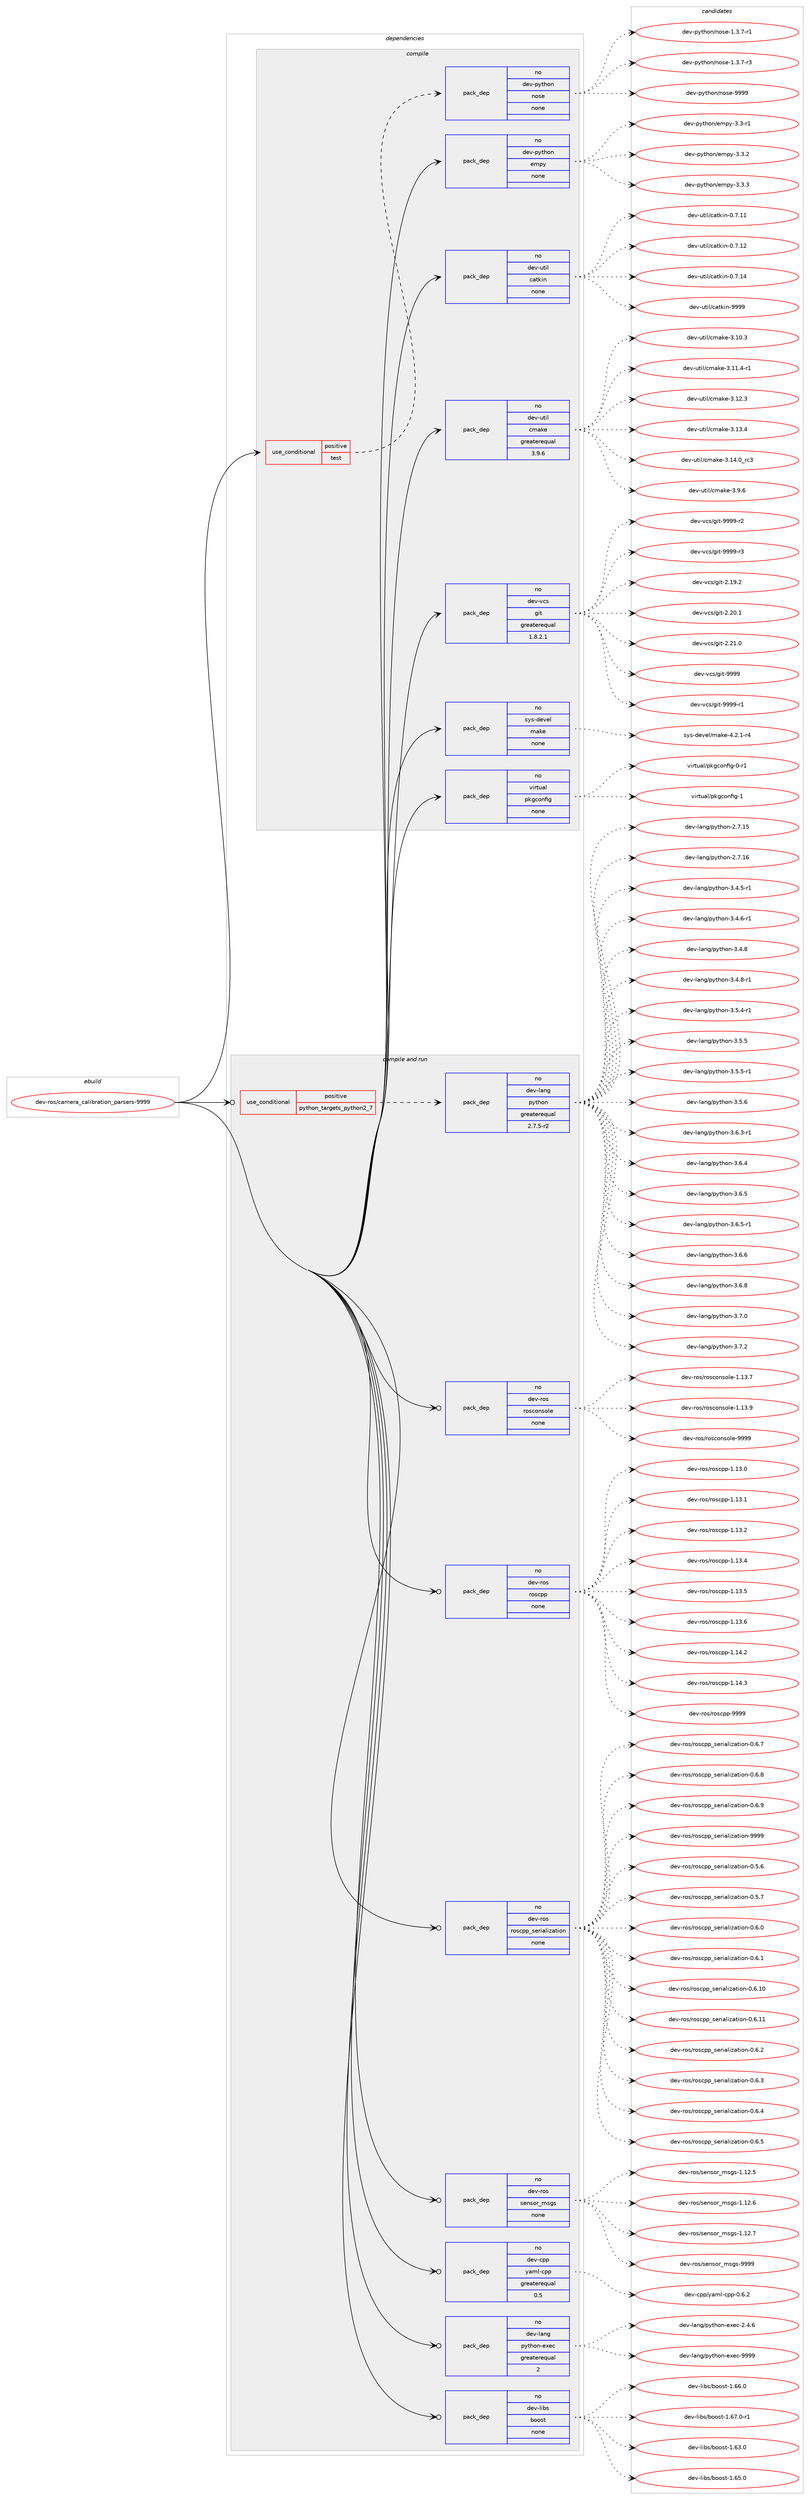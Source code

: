 digraph prolog {

# *************
# Graph options
# *************

newrank=true;
concentrate=true;
compound=true;
graph [rankdir=LR,fontname=Helvetica,fontsize=10,ranksep=1.5];#, ranksep=2.5, nodesep=0.2];
edge  [arrowhead=vee];
node  [fontname=Helvetica,fontsize=10];

# **********
# The ebuild
# **********

subgraph cluster_leftcol {
color=gray;
rank=same;
label=<<i>ebuild</i>>;
id [label="dev-ros/camera_calibration_parsers-9999", color=red, width=4, href="../dev-ros/camera_calibration_parsers-9999.svg"];
}

# ****************
# The dependencies
# ****************

subgraph cluster_midcol {
color=gray;
label=<<i>dependencies</i>>;
subgraph cluster_compile {
fillcolor="#eeeeee";
style=filled;
label=<<i>compile</i>>;
subgraph cond388030 {
dependency1452791 [label=<<TABLE BORDER="0" CELLBORDER="1" CELLSPACING="0" CELLPADDING="4"><TR><TD ROWSPAN="3" CELLPADDING="10">use_conditional</TD></TR><TR><TD>positive</TD></TR><TR><TD>test</TD></TR></TABLE>>, shape=none, color=red];
subgraph pack1041371 {
dependency1452792 [label=<<TABLE BORDER="0" CELLBORDER="1" CELLSPACING="0" CELLPADDING="4" WIDTH="220"><TR><TD ROWSPAN="6" CELLPADDING="30">pack_dep</TD></TR><TR><TD WIDTH="110">no</TD></TR><TR><TD>dev-python</TD></TR><TR><TD>nose</TD></TR><TR><TD>none</TD></TR><TR><TD></TD></TR></TABLE>>, shape=none, color=blue];
}
dependency1452791:e -> dependency1452792:w [weight=20,style="dashed",arrowhead="vee"];
}
id:e -> dependency1452791:w [weight=20,style="solid",arrowhead="vee"];
subgraph pack1041372 {
dependency1452793 [label=<<TABLE BORDER="0" CELLBORDER="1" CELLSPACING="0" CELLPADDING="4" WIDTH="220"><TR><TD ROWSPAN="6" CELLPADDING="30">pack_dep</TD></TR><TR><TD WIDTH="110">no</TD></TR><TR><TD>dev-python</TD></TR><TR><TD>empy</TD></TR><TR><TD>none</TD></TR><TR><TD></TD></TR></TABLE>>, shape=none, color=blue];
}
id:e -> dependency1452793:w [weight=20,style="solid",arrowhead="vee"];
subgraph pack1041373 {
dependency1452794 [label=<<TABLE BORDER="0" CELLBORDER="1" CELLSPACING="0" CELLPADDING="4" WIDTH="220"><TR><TD ROWSPAN="6" CELLPADDING="30">pack_dep</TD></TR><TR><TD WIDTH="110">no</TD></TR><TR><TD>dev-util</TD></TR><TR><TD>catkin</TD></TR><TR><TD>none</TD></TR><TR><TD></TD></TR></TABLE>>, shape=none, color=blue];
}
id:e -> dependency1452794:w [weight=20,style="solid",arrowhead="vee"];
subgraph pack1041374 {
dependency1452795 [label=<<TABLE BORDER="0" CELLBORDER="1" CELLSPACING="0" CELLPADDING="4" WIDTH="220"><TR><TD ROWSPAN="6" CELLPADDING="30">pack_dep</TD></TR><TR><TD WIDTH="110">no</TD></TR><TR><TD>dev-util</TD></TR><TR><TD>cmake</TD></TR><TR><TD>greaterequal</TD></TR><TR><TD>3.9.6</TD></TR></TABLE>>, shape=none, color=blue];
}
id:e -> dependency1452795:w [weight=20,style="solid",arrowhead="vee"];
subgraph pack1041375 {
dependency1452796 [label=<<TABLE BORDER="0" CELLBORDER="1" CELLSPACING="0" CELLPADDING="4" WIDTH="220"><TR><TD ROWSPAN="6" CELLPADDING="30">pack_dep</TD></TR><TR><TD WIDTH="110">no</TD></TR><TR><TD>dev-vcs</TD></TR><TR><TD>git</TD></TR><TR><TD>greaterequal</TD></TR><TR><TD>1.8.2.1</TD></TR></TABLE>>, shape=none, color=blue];
}
id:e -> dependency1452796:w [weight=20,style="solid",arrowhead="vee"];
subgraph pack1041376 {
dependency1452797 [label=<<TABLE BORDER="0" CELLBORDER="1" CELLSPACING="0" CELLPADDING="4" WIDTH="220"><TR><TD ROWSPAN="6" CELLPADDING="30">pack_dep</TD></TR><TR><TD WIDTH="110">no</TD></TR><TR><TD>sys-devel</TD></TR><TR><TD>make</TD></TR><TR><TD>none</TD></TR><TR><TD></TD></TR></TABLE>>, shape=none, color=blue];
}
id:e -> dependency1452797:w [weight=20,style="solid",arrowhead="vee"];
subgraph pack1041377 {
dependency1452798 [label=<<TABLE BORDER="0" CELLBORDER="1" CELLSPACING="0" CELLPADDING="4" WIDTH="220"><TR><TD ROWSPAN="6" CELLPADDING="30">pack_dep</TD></TR><TR><TD WIDTH="110">no</TD></TR><TR><TD>virtual</TD></TR><TR><TD>pkgconfig</TD></TR><TR><TD>none</TD></TR><TR><TD></TD></TR></TABLE>>, shape=none, color=blue];
}
id:e -> dependency1452798:w [weight=20,style="solid",arrowhead="vee"];
}
subgraph cluster_compileandrun {
fillcolor="#eeeeee";
style=filled;
label=<<i>compile and run</i>>;
subgraph cond388031 {
dependency1452799 [label=<<TABLE BORDER="0" CELLBORDER="1" CELLSPACING="0" CELLPADDING="4"><TR><TD ROWSPAN="3" CELLPADDING="10">use_conditional</TD></TR><TR><TD>positive</TD></TR><TR><TD>python_targets_python2_7</TD></TR></TABLE>>, shape=none, color=red];
subgraph pack1041378 {
dependency1452800 [label=<<TABLE BORDER="0" CELLBORDER="1" CELLSPACING="0" CELLPADDING="4" WIDTH="220"><TR><TD ROWSPAN="6" CELLPADDING="30">pack_dep</TD></TR><TR><TD WIDTH="110">no</TD></TR><TR><TD>dev-lang</TD></TR><TR><TD>python</TD></TR><TR><TD>greaterequal</TD></TR><TR><TD>2.7.5-r2</TD></TR></TABLE>>, shape=none, color=blue];
}
dependency1452799:e -> dependency1452800:w [weight=20,style="dashed",arrowhead="vee"];
}
id:e -> dependency1452799:w [weight=20,style="solid",arrowhead="odotvee"];
subgraph pack1041379 {
dependency1452801 [label=<<TABLE BORDER="0" CELLBORDER="1" CELLSPACING="0" CELLPADDING="4" WIDTH="220"><TR><TD ROWSPAN="6" CELLPADDING="30">pack_dep</TD></TR><TR><TD WIDTH="110">no</TD></TR><TR><TD>dev-cpp</TD></TR><TR><TD>yaml-cpp</TD></TR><TR><TD>greaterequal</TD></TR><TR><TD>0.5</TD></TR></TABLE>>, shape=none, color=blue];
}
id:e -> dependency1452801:w [weight=20,style="solid",arrowhead="odotvee"];
subgraph pack1041380 {
dependency1452802 [label=<<TABLE BORDER="0" CELLBORDER="1" CELLSPACING="0" CELLPADDING="4" WIDTH="220"><TR><TD ROWSPAN="6" CELLPADDING="30">pack_dep</TD></TR><TR><TD WIDTH="110">no</TD></TR><TR><TD>dev-lang</TD></TR><TR><TD>python-exec</TD></TR><TR><TD>greaterequal</TD></TR><TR><TD>2</TD></TR></TABLE>>, shape=none, color=blue];
}
id:e -> dependency1452802:w [weight=20,style="solid",arrowhead="odotvee"];
subgraph pack1041381 {
dependency1452803 [label=<<TABLE BORDER="0" CELLBORDER="1" CELLSPACING="0" CELLPADDING="4" WIDTH="220"><TR><TD ROWSPAN="6" CELLPADDING="30">pack_dep</TD></TR><TR><TD WIDTH="110">no</TD></TR><TR><TD>dev-libs</TD></TR><TR><TD>boost</TD></TR><TR><TD>none</TD></TR><TR><TD></TD></TR></TABLE>>, shape=none, color=blue];
}
id:e -> dependency1452803:w [weight=20,style="solid",arrowhead="odotvee"];
subgraph pack1041382 {
dependency1452804 [label=<<TABLE BORDER="0" CELLBORDER="1" CELLSPACING="0" CELLPADDING="4" WIDTH="220"><TR><TD ROWSPAN="6" CELLPADDING="30">pack_dep</TD></TR><TR><TD WIDTH="110">no</TD></TR><TR><TD>dev-ros</TD></TR><TR><TD>rosconsole</TD></TR><TR><TD>none</TD></TR><TR><TD></TD></TR></TABLE>>, shape=none, color=blue];
}
id:e -> dependency1452804:w [weight=20,style="solid",arrowhead="odotvee"];
subgraph pack1041383 {
dependency1452805 [label=<<TABLE BORDER="0" CELLBORDER="1" CELLSPACING="0" CELLPADDING="4" WIDTH="220"><TR><TD ROWSPAN="6" CELLPADDING="30">pack_dep</TD></TR><TR><TD WIDTH="110">no</TD></TR><TR><TD>dev-ros</TD></TR><TR><TD>roscpp</TD></TR><TR><TD>none</TD></TR><TR><TD></TD></TR></TABLE>>, shape=none, color=blue];
}
id:e -> dependency1452805:w [weight=20,style="solid",arrowhead="odotvee"];
subgraph pack1041384 {
dependency1452806 [label=<<TABLE BORDER="0" CELLBORDER="1" CELLSPACING="0" CELLPADDING="4" WIDTH="220"><TR><TD ROWSPAN="6" CELLPADDING="30">pack_dep</TD></TR><TR><TD WIDTH="110">no</TD></TR><TR><TD>dev-ros</TD></TR><TR><TD>roscpp_serialization</TD></TR><TR><TD>none</TD></TR><TR><TD></TD></TR></TABLE>>, shape=none, color=blue];
}
id:e -> dependency1452806:w [weight=20,style="solid",arrowhead="odotvee"];
subgraph pack1041385 {
dependency1452807 [label=<<TABLE BORDER="0" CELLBORDER="1" CELLSPACING="0" CELLPADDING="4" WIDTH="220"><TR><TD ROWSPAN="6" CELLPADDING="30">pack_dep</TD></TR><TR><TD WIDTH="110">no</TD></TR><TR><TD>dev-ros</TD></TR><TR><TD>sensor_msgs</TD></TR><TR><TD>none</TD></TR><TR><TD></TD></TR></TABLE>>, shape=none, color=blue];
}
id:e -> dependency1452807:w [weight=20,style="solid",arrowhead="odotvee"];
}
subgraph cluster_run {
fillcolor="#eeeeee";
style=filled;
label=<<i>run</i>>;
}
}

# **************
# The candidates
# **************

subgraph cluster_choices {
rank=same;
color=gray;
label=<<i>candidates</i>>;

subgraph choice1041371 {
color=black;
nodesep=1;
choice10010111845112121116104111110471101111151014549465146554511449 [label="dev-python/nose-1.3.7-r1", color=red, width=4,href="../dev-python/nose-1.3.7-r1.svg"];
choice10010111845112121116104111110471101111151014549465146554511451 [label="dev-python/nose-1.3.7-r3", color=red, width=4,href="../dev-python/nose-1.3.7-r3.svg"];
choice10010111845112121116104111110471101111151014557575757 [label="dev-python/nose-9999", color=red, width=4,href="../dev-python/nose-9999.svg"];
dependency1452792:e -> choice10010111845112121116104111110471101111151014549465146554511449:w [style=dotted,weight="100"];
dependency1452792:e -> choice10010111845112121116104111110471101111151014549465146554511451:w [style=dotted,weight="100"];
dependency1452792:e -> choice10010111845112121116104111110471101111151014557575757:w [style=dotted,weight="100"];
}
subgraph choice1041372 {
color=black;
nodesep=1;
choice1001011184511212111610411111047101109112121455146514511449 [label="dev-python/empy-3.3-r1", color=red, width=4,href="../dev-python/empy-3.3-r1.svg"];
choice1001011184511212111610411111047101109112121455146514650 [label="dev-python/empy-3.3.2", color=red, width=4,href="../dev-python/empy-3.3.2.svg"];
choice1001011184511212111610411111047101109112121455146514651 [label="dev-python/empy-3.3.3", color=red, width=4,href="../dev-python/empy-3.3.3.svg"];
dependency1452793:e -> choice1001011184511212111610411111047101109112121455146514511449:w [style=dotted,weight="100"];
dependency1452793:e -> choice1001011184511212111610411111047101109112121455146514650:w [style=dotted,weight="100"];
dependency1452793:e -> choice1001011184511212111610411111047101109112121455146514651:w [style=dotted,weight="100"];
}
subgraph choice1041373 {
color=black;
nodesep=1;
choice1001011184511711610510847999711610710511045484655464949 [label="dev-util/catkin-0.7.11", color=red, width=4,href="../dev-util/catkin-0.7.11.svg"];
choice1001011184511711610510847999711610710511045484655464950 [label="dev-util/catkin-0.7.12", color=red, width=4,href="../dev-util/catkin-0.7.12.svg"];
choice1001011184511711610510847999711610710511045484655464952 [label="dev-util/catkin-0.7.14", color=red, width=4,href="../dev-util/catkin-0.7.14.svg"];
choice100101118451171161051084799971161071051104557575757 [label="dev-util/catkin-9999", color=red, width=4,href="../dev-util/catkin-9999.svg"];
dependency1452794:e -> choice1001011184511711610510847999711610710511045484655464949:w [style=dotted,weight="100"];
dependency1452794:e -> choice1001011184511711610510847999711610710511045484655464950:w [style=dotted,weight="100"];
dependency1452794:e -> choice1001011184511711610510847999711610710511045484655464952:w [style=dotted,weight="100"];
dependency1452794:e -> choice100101118451171161051084799971161071051104557575757:w [style=dotted,weight="100"];
}
subgraph choice1041374 {
color=black;
nodesep=1;
choice1001011184511711610510847991099710710145514649484651 [label="dev-util/cmake-3.10.3", color=red, width=4,href="../dev-util/cmake-3.10.3.svg"];
choice10010111845117116105108479910997107101455146494946524511449 [label="dev-util/cmake-3.11.4-r1", color=red, width=4,href="../dev-util/cmake-3.11.4-r1.svg"];
choice1001011184511711610510847991099710710145514649504651 [label="dev-util/cmake-3.12.3", color=red, width=4,href="../dev-util/cmake-3.12.3.svg"];
choice1001011184511711610510847991099710710145514649514652 [label="dev-util/cmake-3.13.4", color=red, width=4,href="../dev-util/cmake-3.13.4.svg"];
choice1001011184511711610510847991099710710145514649524648951149951 [label="dev-util/cmake-3.14.0_rc3", color=red, width=4,href="../dev-util/cmake-3.14.0_rc3.svg"];
choice10010111845117116105108479910997107101455146574654 [label="dev-util/cmake-3.9.6", color=red, width=4,href="../dev-util/cmake-3.9.6.svg"];
dependency1452795:e -> choice1001011184511711610510847991099710710145514649484651:w [style=dotted,weight="100"];
dependency1452795:e -> choice10010111845117116105108479910997107101455146494946524511449:w [style=dotted,weight="100"];
dependency1452795:e -> choice1001011184511711610510847991099710710145514649504651:w [style=dotted,weight="100"];
dependency1452795:e -> choice1001011184511711610510847991099710710145514649514652:w [style=dotted,weight="100"];
dependency1452795:e -> choice1001011184511711610510847991099710710145514649524648951149951:w [style=dotted,weight="100"];
dependency1452795:e -> choice10010111845117116105108479910997107101455146574654:w [style=dotted,weight="100"];
}
subgraph choice1041375 {
color=black;
nodesep=1;
choice10010111845118991154710310511645504649574650 [label="dev-vcs/git-2.19.2", color=red, width=4,href="../dev-vcs/git-2.19.2.svg"];
choice10010111845118991154710310511645504650484649 [label="dev-vcs/git-2.20.1", color=red, width=4,href="../dev-vcs/git-2.20.1.svg"];
choice10010111845118991154710310511645504650494648 [label="dev-vcs/git-2.21.0", color=red, width=4,href="../dev-vcs/git-2.21.0.svg"];
choice1001011184511899115471031051164557575757 [label="dev-vcs/git-9999", color=red, width=4,href="../dev-vcs/git-9999.svg"];
choice10010111845118991154710310511645575757574511449 [label="dev-vcs/git-9999-r1", color=red, width=4,href="../dev-vcs/git-9999-r1.svg"];
choice10010111845118991154710310511645575757574511450 [label="dev-vcs/git-9999-r2", color=red, width=4,href="../dev-vcs/git-9999-r2.svg"];
choice10010111845118991154710310511645575757574511451 [label="dev-vcs/git-9999-r3", color=red, width=4,href="../dev-vcs/git-9999-r3.svg"];
dependency1452796:e -> choice10010111845118991154710310511645504649574650:w [style=dotted,weight="100"];
dependency1452796:e -> choice10010111845118991154710310511645504650484649:w [style=dotted,weight="100"];
dependency1452796:e -> choice10010111845118991154710310511645504650494648:w [style=dotted,weight="100"];
dependency1452796:e -> choice1001011184511899115471031051164557575757:w [style=dotted,weight="100"];
dependency1452796:e -> choice10010111845118991154710310511645575757574511449:w [style=dotted,weight="100"];
dependency1452796:e -> choice10010111845118991154710310511645575757574511450:w [style=dotted,weight="100"];
dependency1452796:e -> choice10010111845118991154710310511645575757574511451:w [style=dotted,weight="100"];
}
subgraph choice1041376 {
color=black;
nodesep=1;
choice1151211154510010111810110847109971071014552465046494511452 [label="sys-devel/make-4.2.1-r4", color=red, width=4,href="../sys-devel/make-4.2.1-r4.svg"];
dependency1452797:e -> choice1151211154510010111810110847109971071014552465046494511452:w [style=dotted,weight="100"];
}
subgraph choice1041377 {
color=black;
nodesep=1;
choice11810511411611797108471121071039911111010210510345484511449 [label="virtual/pkgconfig-0-r1", color=red, width=4,href="../virtual/pkgconfig-0-r1.svg"];
choice1181051141161179710847112107103991111101021051034549 [label="virtual/pkgconfig-1", color=red, width=4,href="../virtual/pkgconfig-1.svg"];
dependency1452798:e -> choice11810511411611797108471121071039911111010210510345484511449:w [style=dotted,weight="100"];
dependency1452798:e -> choice1181051141161179710847112107103991111101021051034549:w [style=dotted,weight="100"];
}
subgraph choice1041378 {
color=black;
nodesep=1;
choice10010111845108971101034711212111610411111045504655464953 [label="dev-lang/python-2.7.15", color=red, width=4,href="../dev-lang/python-2.7.15.svg"];
choice10010111845108971101034711212111610411111045504655464954 [label="dev-lang/python-2.7.16", color=red, width=4,href="../dev-lang/python-2.7.16.svg"];
choice1001011184510897110103471121211161041111104551465246534511449 [label="dev-lang/python-3.4.5-r1", color=red, width=4,href="../dev-lang/python-3.4.5-r1.svg"];
choice1001011184510897110103471121211161041111104551465246544511449 [label="dev-lang/python-3.4.6-r1", color=red, width=4,href="../dev-lang/python-3.4.6-r1.svg"];
choice100101118451089711010347112121116104111110455146524656 [label="dev-lang/python-3.4.8", color=red, width=4,href="../dev-lang/python-3.4.8.svg"];
choice1001011184510897110103471121211161041111104551465246564511449 [label="dev-lang/python-3.4.8-r1", color=red, width=4,href="../dev-lang/python-3.4.8-r1.svg"];
choice1001011184510897110103471121211161041111104551465346524511449 [label="dev-lang/python-3.5.4-r1", color=red, width=4,href="../dev-lang/python-3.5.4-r1.svg"];
choice100101118451089711010347112121116104111110455146534653 [label="dev-lang/python-3.5.5", color=red, width=4,href="../dev-lang/python-3.5.5.svg"];
choice1001011184510897110103471121211161041111104551465346534511449 [label="dev-lang/python-3.5.5-r1", color=red, width=4,href="../dev-lang/python-3.5.5-r1.svg"];
choice100101118451089711010347112121116104111110455146534654 [label="dev-lang/python-3.5.6", color=red, width=4,href="../dev-lang/python-3.5.6.svg"];
choice1001011184510897110103471121211161041111104551465446514511449 [label="dev-lang/python-3.6.3-r1", color=red, width=4,href="../dev-lang/python-3.6.3-r1.svg"];
choice100101118451089711010347112121116104111110455146544652 [label="dev-lang/python-3.6.4", color=red, width=4,href="../dev-lang/python-3.6.4.svg"];
choice100101118451089711010347112121116104111110455146544653 [label="dev-lang/python-3.6.5", color=red, width=4,href="../dev-lang/python-3.6.5.svg"];
choice1001011184510897110103471121211161041111104551465446534511449 [label="dev-lang/python-3.6.5-r1", color=red, width=4,href="../dev-lang/python-3.6.5-r1.svg"];
choice100101118451089711010347112121116104111110455146544654 [label="dev-lang/python-3.6.6", color=red, width=4,href="../dev-lang/python-3.6.6.svg"];
choice100101118451089711010347112121116104111110455146544656 [label="dev-lang/python-3.6.8", color=red, width=4,href="../dev-lang/python-3.6.8.svg"];
choice100101118451089711010347112121116104111110455146554648 [label="dev-lang/python-3.7.0", color=red, width=4,href="../dev-lang/python-3.7.0.svg"];
choice100101118451089711010347112121116104111110455146554650 [label="dev-lang/python-3.7.2", color=red, width=4,href="../dev-lang/python-3.7.2.svg"];
dependency1452800:e -> choice10010111845108971101034711212111610411111045504655464953:w [style=dotted,weight="100"];
dependency1452800:e -> choice10010111845108971101034711212111610411111045504655464954:w [style=dotted,weight="100"];
dependency1452800:e -> choice1001011184510897110103471121211161041111104551465246534511449:w [style=dotted,weight="100"];
dependency1452800:e -> choice1001011184510897110103471121211161041111104551465246544511449:w [style=dotted,weight="100"];
dependency1452800:e -> choice100101118451089711010347112121116104111110455146524656:w [style=dotted,weight="100"];
dependency1452800:e -> choice1001011184510897110103471121211161041111104551465246564511449:w [style=dotted,weight="100"];
dependency1452800:e -> choice1001011184510897110103471121211161041111104551465346524511449:w [style=dotted,weight="100"];
dependency1452800:e -> choice100101118451089711010347112121116104111110455146534653:w [style=dotted,weight="100"];
dependency1452800:e -> choice1001011184510897110103471121211161041111104551465346534511449:w [style=dotted,weight="100"];
dependency1452800:e -> choice100101118451089711010347112121116104111110455146534654:w [style=dotted,weight="100"];
dependency1452800:e -> choice1001011184510897110103471121211161041111104551465446514511449:w [style=dotted,weight="100"];
dependency1452800:e -> choice100101118451089711010347112121116104111110455146544652:w [style=dotted,weight="100"];
dependency1452800:e -> choice100101118451089711010347112121116104111110455146544653:w [style=dotted,weight="100"];
dependency1452800:e -> choice1001011184510897110103471121211161041111104551465446534511449:w [style=dotted,weight="100"];
dependency1452800:e -> choice100101118451089711010347112121116104111110455146544654:w [style=dotted,weight="100"];
dependency1452800:e -> choice100101118451089711010347112121116104111110455146544656:w [style=dotted,weight="100"];
dependency1452800:e -> choice100101118451089711010347112121116104111110455146554648:w [style=dotted,weight="100"];
dependency1452800:e -> choice100101118451089711010347112121116104111110455146554650:w [style=dotted,weight="100"];
}
subgraph choice1041379 {
color=black;
nodesep=1;
choice100101118459911211247121971091084599112112454846544650 [label="dev-cpp/yaml-cpp-0.6.2", color=red, width=4,href="../dev-cpp/yaml-cpp-0.6.2.svg"];
dependency1452801:e -> choice100101118459911211247121971091084599112112454846544650:w [style=dotted,weight="100"];
}
subgraph choice1041380 {
color=black;
nodesep=1;
choice1001011184510897110103471121211161041111104510112010199455046524654 [label="dev-lang/python-exec-2.4.6", color=red, width=4,href="../dev-lang/python-exec-2.4.6.svg"];
choice10010111845108971101034711212111610411111045101120101994557575757 [label="dev-lang/python-exec-9999", color=red, width=4,href="../dev-lang/python-exec-9999.svg"];
dependency1452802:e -> choice1001011184510897110103471121211161041111104510112010199455046524654:w [style=dotted,weight="100"];
dependency1452802:e -> choice10010111845108971101034711212111610411111045101120101994557575757:w [style=dotted,weight="100"];
}
subgraph choice1041381 {
color=black;
nodesep=1;
choice1001011184510810598115479811111111511645494654514648 [label="dev-libs/boost-1.63.0", color=red, width=4,href="../dev-libs/boost-1.63.0.svg"];
choice1001011184510810598115479811111111511645494654534648 [label="dev-libs/boost-1.65.0", color=red, width=4,href="../dev-libs/boost-1.65.0.svg"];
choice1001011184510810598115479811111111511645494654544648 [label="dev-libs/boost-1.66.0", color=red, width=4,href="../dev-libs/boost-1.66.0.svg"];
choice10010111845108105981154798111111115116454946545546484511449 [label="dev-libs/boost-1.67.0-r1", color=red, width=4,href="../dev-libs/boost-1.67.0-r1.svg"];
dependency1452803:e -> choice1001011184510810598115479811111111511645494654514648:w [style=dotted,weight="100"];
dependency1452803:e -> choice1001011184510810598115479811111111511645494654534648:w [style=dotted,weight="100"];
dependency1452803:e -> choice1001011184510810598115479811111111511645494654544648:w [style=dotted,weight="100"];
dependency1452803:e -> choice10010111845108105981154798111111115116454946545546484511449:w [style=dotted,weight="100"];
}
subgraph choice1041382 {
color=black;
nodesep=1;
choice10010111845114111115471141111159911111011511110810145494649514655 [label="dev-ros/rosconsole-1.13.7", color=red, width=4,href="../dev-ros/rosconsole-1.13.7.svg"];
choice10010111845114111115471141111159911111011511110810145494649514657 [label="dev-ros/rosconsole-1.13.9", color=red, width=4,href="../dev-ros/rosconsole-1.13.9.svg"];
choice1001011184511411111547114111115991111101151111081014557575757 [label="dev-ros/rosconsole-9999", color=red, width=4,href="../dev-ros/rosconsole-9999.svg"];
dependency1452804:e -> choice10010111845114111115471141111159911111011511110810145494649514655:w [style=dotted,weight="100"];
dependency1452804:e -> choice10010111845114111115471141111159911111011511110810145494649514657:w [style=dotted,weight="100"];
dependency1452804:e -> choice1001011184511411111547114111115991111101151111081014557575757:w [style=dotted,weight="100"];
}
subgraph choice1041383 {
color=black;
nodesep=1;
choice10010111845114111115471141111159911211245494649514648 [label="dev-ros/roscpp-1.13.0", color=red, width=4,href="../dev-ros/roscpp-1.13.0.svg"];
choice10010111845114111115471141111159911211245494649514649 [label="dev-ros/roscpp-1.13.1", color=red, width=4,href="../dev-ros/roscpp-1.13.1.svg"];
choice10010111845114111115471141111159911211245494649514650 [label="dev-ros/roscpp-1.13.2", color=red, width=4,href="../dev-ros/roscpp-1.13.2.svg"];
choice10010111845114111115471141111159911211245494649514652 [label="dev-ros/roscpp-1.13.4", color=red, width=4,href="../dev-ros/roscpp-1.13.4.svg"];
choice10010111845114111115471141111159911211245494649514653 [label="dev-ros/roscpp-1.13.5", color=red, width=4,href="../dev-ros/roscpp-1.13.5.svg"];
choice10010111845114111115471141111159911211245494649514654 [label="dev-ros/roscpp-1.13.6", color=red, width=4,href="../dev-ros/roscpp-1.13.6.svg"];
choice10010111845114111115471141111159911211245494649524650 [label="dev-ros/roscpp-1.14.2", color=red, width=4,href="../dev-ros/roscpp-1.14.2.svg"];
choice10010111845114111115471141111159911211245494649524651 [label="dev-ros/roscpp-1.14.3", color=red, width=4,href="../dev-ros/roscpp-1.14.3.svg"];
choice1001011184511411111547114111115991121124557575757 [label="dev-ros/roscpp-9999", color=red, width=4,href="../dev-ros/roscpp-9999.svg"];
dependency1452805:e -> choice10010111845114111115471141111159911211245494649514648:w [style=dotted,weight="100"];
dependency1452805:e -> choice10010111845114111115471141111159911211245494649514649:w [style=dotted,weight="100"];
dependency1452805:e -> choice10010111845114111115471141111159911211245494649514650:w [style=dotted,weight="100"];
dependency1452805:e -> choice10010111845114111115471141111159911211245494649514652:w [style=dotted,weight="100"];
dependency1452805:e -> choice10010111845114111115471141111159911211245494649514653:w [style=dotted,weight="100"];
dependency1452805:e -> choice10010111845114111115471141111159911211245494649514654:w [style=dotted,weight="100"];
dependency1452805:e -> choice10010111845114111115471141111159911211245494649524650:w [style=dotted,weight="100"];
dependency1452805:e -> choice10010111845114111115471141111159911211245494649524651:w [style=dotted,weight="100"];
dependency1452805:e -> choice1001011184511411111547114111115991121124557575757:w [style=dotted,weight="100"];
}
subgraph choice1041384 {
color=black;
nodesep=1;
choice100101118451141111154711411111599112112951151011141059710810512297116105111110454846534654 [label="dev-ros/roscpp_serialization-0.5.6", color=red, width=4,href="../dev-ros/roscpp_serialization-0.5.6.svg"];
choice100101118451141111154711411111599112112951151011141059710810512297116105111110454846534655 [label="dev-ros/roscpp_serialization-0.5.7", color=red, width=4,href="../dev-ros/roscpp_serialization-0.5.7.svg"];
choice100101118451141111154711411111599112112951151011141059710810512297116105111110454846544648 [label="dev-ros/roscpp_serialization-0.6.0", color=red, width=4,href="../dev-ros/roscpp_serialization-0.6.0.svg"];
choice100101118451141111154711411111599112112951151011141059710810512297116105111110454846544649 [label="dev-ros/roscpp_serialization-0.6.1", color=red, width=4,href="../dev-ros/roscpp_serialization-0.6.1.svg"];
choice10010111845114111115471141111159911211295115101114105971081051229711610511111045484654464948 [label="dev-ros/roscpp_serialization-0.6.10", color=red, width=4,href="../dev-ros/roscpp_serialization-0.6.10.svg"];
choice10010111845114111115471141111159911211295115101114105971081051229711610511111045484654464949 [label="dev-ros/roscpp_serialization-0.6.11", color=red, width=4,href="../dev-ros/roscpp_serialization-0.6.11.svg"];
choice100101118451141111154711411111599112112951151011141059710810512297116105111110454846544650 [label="dev-ros/roscpp_serialization-0.6.2", color=red, width=4,href="../dev-ros/roscpp_serialization-0.6.2.svg"];
choice100101118451141111154711411111599112112951151011141059710810512297116105111110454846544651 [label="dev-ros/roscpp_serialization-0.6.3", color=red, width=4,href="../dev-ros/roscpp_serialization-0.6.3.svg"];
choice100101118451141111154711411111599112112951151011141059710810512297116105111110454846544652 [label="dev-ros/roscpp_serialization-0.6.4", color=red, width=4,href="../dev-ros/roscpp_serialization-0.6.4.svg"];
choice100101118451141111154711411111599112112951151011141059710810512297116105111110454846544653 [label="dev-ros/roscpp_serialization-0.6.5", color=red, width=4,href="../dev-ros/roscpp_serialization-0.6.5.svg"];
choice100101118451141111154711411111599112112951151011141059710810512297116105111110454846544655 [label="dev-ros/roscpp_serialization-0.6.7", color=red, width=4,href="../dev-ros/roscpp_serialization-0.6.7.svg"];
choice100101118451141111154711411111599112112951151011141059710810512297116105111110454846544656 [label="dev-ros/roscpp_serialization-0.6.8", color=red, width=4,href="../dev-ros/roscpp_serialization-0.6.8.svg"];
choice100101118451141111154711411111599112112951151011141059710810512297116105111110454846544657 [label="dev-ros/roscpp_serialization-0.6.9", color=red, width=4,href="../dev-ros/roscpp_serialization-0.6.9.svg"];
choice1001011184511411111547114111115991121129511510111410597108105122971161051111104557575757 [label="dev-ros/roscpp_serialization-9999", color=red, width=4,href="../dev-ros/roscpp_serialization-9999.svg"];
dependency1452806:e -> choice100101118451141111154711411111599112112951151011141059710810512297116105111110454846534654:w [style=dotted,weight="100"];
dependency1452806:e -> choice100101118451141111154711411111599112112951151011141059710810512297116105111110454846534655:w [style=dotted,weight="100"];
dependency1452806:e -> choice100101118451141111154711411111599112112951151011141059710810512297116105111110454846544648:w [style=dotted,weight="100"];
dependency1452806:e -> choice100101118451141111154711411111599112112951151011141059710810512297116105111110454846544649:w [style=dotted,weight="100"];
dependency1452806:e -> choice10010111845114111115471141111159911211295115101114105971081051229711610511111045484654464948:w [style=dotted,weight="100"];
dependency1452806:e -> choice10010111845114111115471141111159911211295115101114105971081051229711610511111045484654464949:w [style=dotted,weight="100"];
dependency1452806:e -> choice100101118451141111154711411111599112112951151011141059710810512297116105111110454846544650:w [style=dotted,weight="100"];
dependency1452806:e -> choice100101118451141111154711411111599112112951151011141059710810512297116105111110454846544651:w [style=dotted,weight="100"];
dependency1452806:e -> choice100101118451141111154711411111599112112951151011141059710810512297116105111110454846544652:w [style=dotted,weight="100"];
dependency1452806:e -> choice100101118451141111154711411111599112112951151011141059710810512297116105111110454846544653:w [style=dotted,weight="100"];
dependency1452806:e -> choice100101118451141111154711411111599112112951151011141059710810512297116105111110454846544655:w [style=dotted,weight="100"];
dependency1452806:e -> choice100101118451141111154711411111599112112951151011141059710810512297116105111110454846544656:w [style=dotted,weight="100"];
dependency1452806:e -> choice100101118451141111154711411111599112112951151011141059710810512297116105111110454846544657:w [style=dotted,weight="100"];
dependency1452806:e -> choice1001011184511411111547114111115991121129511510111410597108105122971161051111104557575757:w [style=dotted,weight="100"];
}
subgraph choice1041385 {
color=black;
nodesep=1;
choice10010111845114111115471151011101151111149510911510311545494649504653 [label="dev-ros/sensor_msgs-1.12.5", color=red, width=4,href="../dev-ros/sensor_msgs-1.12.5.svg"];
choice10010111845114111115471151011101151111149510911510311545494649504654 [label="dev-ros/sensor_msgs-1.12.6", color=red, width=4,href="../dev-ros/sensor_msgs-1.12.6.svg"];
choice10010111845114111115471151011101151111149510911510311545494649504655 [label="dev-ros/sensor_msgs-1.12.7", color=red, width=4,href="../dev-ros/sensor_msgs-1.12.7.svg"];
choice1001011184511411111547115101110115111114951091151031154557575757 [label="dev-ros/sensor_msgs-9999", color=red, width=4,href="../dev-ros/sensor_msgs-9999.svg"];
dependency1452807:e -> choice10010111845114111115471151011101151111149510911510311545494649504653:w [style=dotted,weight="100"];
dependency1452807:e -> choice10010111845114111115471151011101151111149510911510311545494649504654:w [style=dotted,weight="100"];
dependency1452807:e -> choice10010111845114111115471151011101151111149510911510311545494649504655:w [style=dotted,weight="100"];
dependency1452807:e -> choice1001011184511411111547115101110115111114951091151031154557575757:w [style=dotted,weight="100"];
}
}

}
